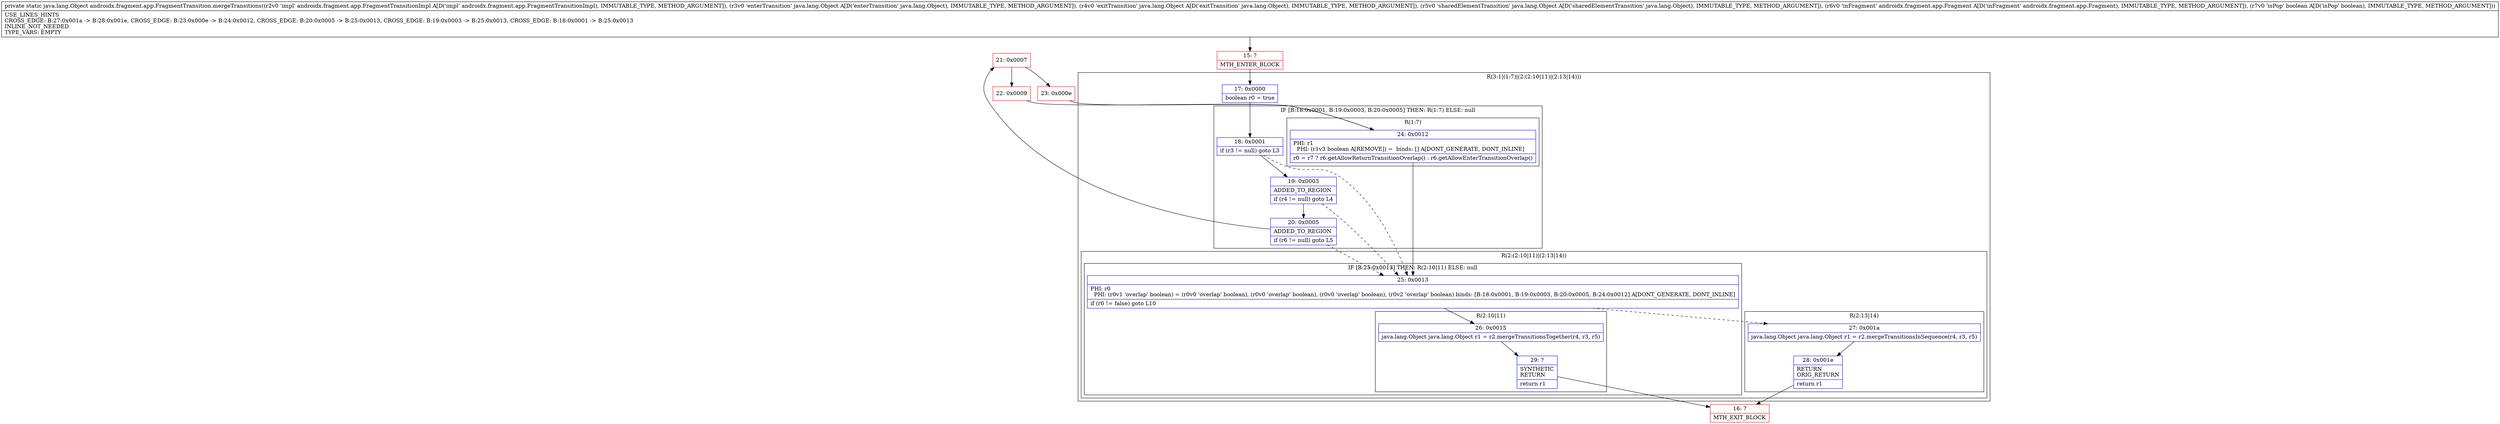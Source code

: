 digraph "CFG forandroidx.fragment.app.FragmentTransition.mergeTransitions(Landroidx\/fragment\/app\/FragmentTransitionImpl;Ljava\/lang\/Object;Ljava\/lang\/Object;Ljava\/lang\/Object;Landroidx\/fragment\/app\/Fragment;Z)Ljava\/lang\/Object;" {
subgraph cluster_Region_31470943 {
label = "R(3:1|(1:7)|(2:(2:10|11)|(2:13|14)))";
node [shape=record,color=blue];
Node_17 [shape=record,label="{17\:\ 0x0000|boolean r0 = true\l}"];
subgraph cluster_IfRegion_383383381 {
label = "IF [B:18:0x0001, B:19:0x0003, B:20:0x0005] THEN: R(1:7) ELSE: null";
node [shape=record,color=blue];
Node_18 [shape=record,label="{18\:\ 0x0001|if (r3 != null) goto L3\l}"];
Node_19 [shape=record,label="{19\:\ 0x0003|ADDED_TO_REGION\l|if (r4 != null) goto L4\l}"];
Node_20 [shape=record,label="{20\:\ 0x0005|ADDED_TO_REGION\l|if (r6 != null) goto L5\l}"];
subgraph cluster_Region_975109407 {
label = "R(1:7)";
node [shape=record,color=blue];
Node_24 [shape=record,label="{24\:\ 0x0012|PHI: r1 \l  PHI: (r1v3 boolean A[REMOVE]) =  binds: [] A[DONT_GENERATE, DONT_INLINE]\l|r0 = r7 ? r6.getAllowReturnTransitionOverlap() : r6.getAllowEnterTransitionOverlap()\l}"];
}
}
subgraph cluster_Region_54516941 {
label = "R(2:(2:10|11)|(2:13|14))";
node [shape=record,color=blue];
subgraph cluster_IfRegion_133140622 {
label = "IF [B:25:0x0013] THEN: R(2:10|11) ELSE: null";
node [shape=record,color=blue];
Node_25 [shape=record,label="{25\:\ 0x0013|PHI: r0 \l  PHI: (r0v1 'overlap' boolean) = (r0v0 'overlap' boolean), (r0v0 'overlap' boolean), (r0v0 'overlap' boolean), (r0v2 'overlap' boolean) binds: [B:18:0x0001, B:19:0x0003, B:20:0x0005, B:24:0x0012] A[DONT_GENERATE, DONT_INLINE]\l|if (r0 != false) goto L10\l}"];
subgraph cluster_Region_973419114 {
label = "R(2:10|11)";
node [shape=record,color=blue];
Node_26 [shape=record,label="{26\:\ 0x0015|java.lang.Object java.lang.Object r1 = r2.mergeTransitionsTogether(r4, r3, r5)\l}"];
Node_29 [shape=record,label="{29\:\ ?|SYNTHETIC\lRETURN\l|return r1\l}"];
}
}
subgraph cluster_Region_978297521 {
label = "R(2:13|14)";
node [shape=record,color=blue];
Node_27 [shape=record,label="{27\:\ 0x001a|java.lang.Object java.lang.Object r1 = r2.mergeTransitionsInSequence(r4, r3, r5)\l}"];
Node_28 [shape=record,label="{28\:\ 0x001e|RETURN\lORIG_RETURN\l|return r1\l}"];
}
}
}
Node_15 [shape=record,color=red,label="{15\:\ ?|MTH_ENTER_BLOCK\l}"];
Node_21 [shape=record,color=red,label="{21\:\ 0x0007}"];
Node_22 [shape=record,color=red,label="{22\:\ 0x0009}"];
Node_23 [shape=record,color=red,label="{23\:\ 0x000e}"];
Node_16 [shape=record,color=red,label="{16\:\ ?|MTH_EXIT_BLOCK\l}"];
MethodNode[shape=record,label="{private static java.lang.Object androidx.fragment.app.FragmentTransition.mergeTransitions((r2v0 'impl' androidx.fragment.app.FragmentTransitionImpl A[D('impl' androidx.fragment.app.FragmentTransitionImpl), IMMUTABLE_TYPE, METHOD_ARGUMENT]), (r3v0 'enterTransition' java.lang.Object A[D('enterTransition' java.lang.Object), IMMUTABLE_TYPE, METHOD_ARGUMENT]), (r4v0 'exitTransition' java.lang.Object A[D('exitTransition' java.lang.Object), IMMUTABLE_TYPE, METHOD_ARGUMENT]), (r5v0 'sharedElementTransition' java.lang.Object A[D('sharedElementTransition' java.lang.Object), IMMUTABLE_TYPE, METHOD_ARGUMENT]), (r6v0 'inFragment' androidx.fragment.app.Fragment A[D('inFragment' androidx.fragment.app.Fragment), IMMUTABLE_TYPE, METHOD_ARGUMENT]), (r7v0 'isPop' boolean A[D('isPop' boolean), IMMUTABLE_TYPE, METHOD_ARGUMENT]))  | USE_LINES_HINTS\lCROSS_EDGE: B:27:0x001a \-\> B:28:0x001e, CROSS_EDGE: B:23:0x000e \-\> B:24:0x0012, CROSS_EDGE: B:20:0x0005 \-\> B:25:0x0013, CROSS_EDGE: B:19:0x0003 \-\> B:25:0x0013, CROSS_EDGE: B:18:0x0001 \-\> B:25:0x0013\lINLINE_NOT_NEEDED\lTYPE_VARS: EMPTY\l}"];
MethodNode -> Node_15;Node_17 -> Node_18;
Node_18 -> Node_19;
Node_18 -> Node_25[style=dashed];
Node_19 -> Node_20;
Node_19 -> Node_25[style=dashed];
Node_20 -> Node_21;
Node_20 -> Node_25[style=dashed];
Node_24 -> Node_25;
Node_25 -> Node_26;
Node_25 -> Node_27[style=dashed];
Node_26 -> Node_29;
Node_29 -> Node_16;
Node_27 -> Node_28;
Node_28 -> Node_16;
Node_15 -> Node_17;
Node_21 -> Node_22;
Node_21 -> Node_23;
Node_22 -> Node_24;
Node_23 -> Node_24;
}

